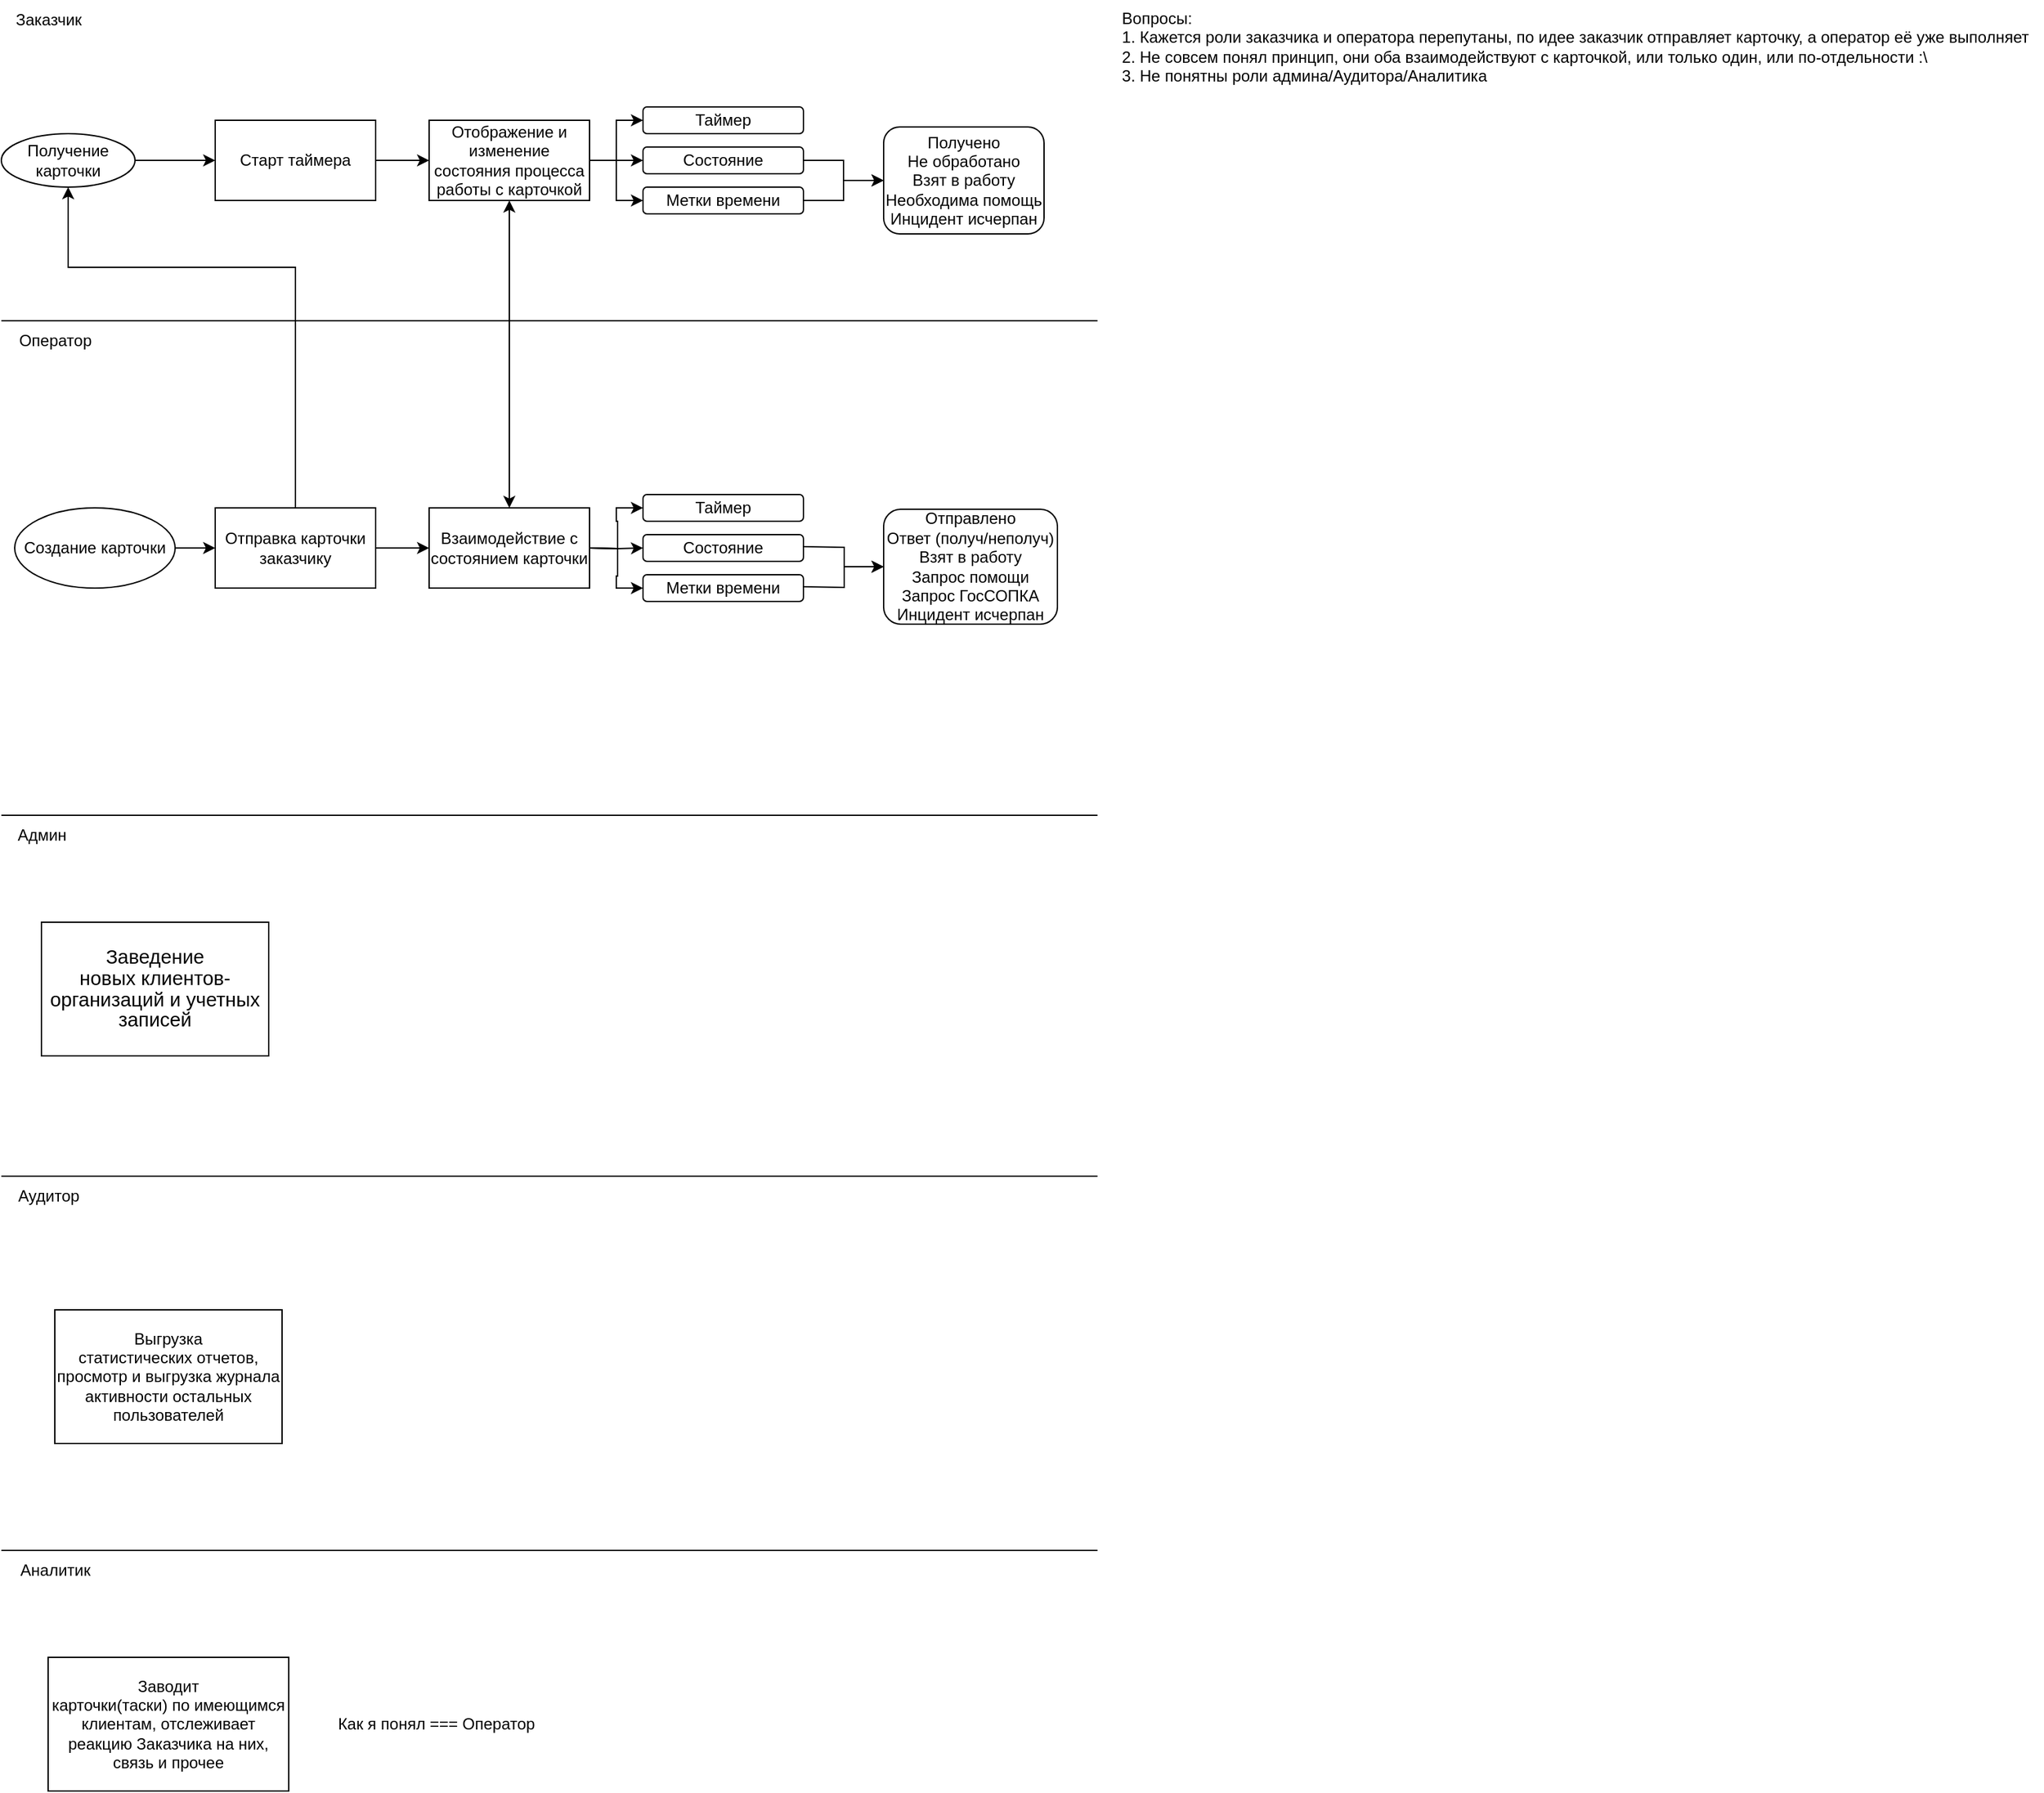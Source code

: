 <mxfile version="20.3.7" type="github">
  <diagram id="lrh9cIIfdQkIiiLpiN_x" name="Страница 1">
    <mxGraphModel dx="1749" dy="842" grid="1" gridSize="10" guides="1" tooltips="1" connect="1" arrows="1" fold="1" page="1" pageScale="1" pageWidth="827" pageHeight="1169" math="0" shadow="0">
      <root>
        <mxCell id="0" />
        <mxCell id="1" parent="0" />
        <mxCell id="9FSAiUTRPBrZWnZ8ny78-6" value="" style="endArrow=none;html=1;rounded=0;" edge="1" parent="1">
          <mxGeometry width="50" height="50" relative="1" as="geometry">
            <mxPoint y="240" as="sourcePoint" />
            <mxPoint x="820" y="240" as="targetPoint" />
          </mxGeometry>
        </mxCell>
        <mxCell id="9FSAiUTRPBrZWnZ8ny78-7" value="" style="endArrow=none;html=1;rounded=0;" edge="1" parent="1">
          <mxGeometry width="50" height="50" relative="1" as="geometry">
            <mxPoint y="610" as="sourcePoint" />
            <mxPoint x="820" y="610" as="targetPoint" />
          </mxGeometry>
        </mxCell>
        <mxCell id="9FSAiUTRPBrZWnZ8ny78-8" value="Заказчик" style="text;html=1;align=center;verticalAlign=middle;resizable=0;points=[];autosize=1;strokeColor=none;fillColor=none;" vertex="1" parent="1">
          <mxGeometry width="70" height="30" as="geometry" />
        </mxCell>
        <mxCell id="9FSAiUTRPBrZWnZ8ny78-9" value="Оператор" style="text;html=1;align=center;verticalAlign=middle;resizable=0;points=[];autosize=1;strokeColor=none;fillColor=none;" vertex="1" parent="1">
          <mxGeometry y="240" width="80" height="30" as="geometry" />
        </mxCell>
        <mxCell id="9FSAiUTRPBrZWnZ8ny78-10" value="Админ" style="text;html=1;align=center;verticalAlign=middle;resizable=0;points=[];autosize=1;strokeColor=none;fillColor=none;" vertex="1" parent="1">
          <mxGeometry y="610" width="60" height="30" as="geometry" />
        </mxCell>
        <mxCell id="9FSAiUTRPBrZWnZ8ny78-11" value="" style="endArrow=none;html=1;rounded=0;" edge="1" parent="1">
          <mxGeometry width="50" height="50" relative="1" as="geometry">
            <mxPoint y="880" as="sourcePoint" />
            <mxPoint x="820" y="880" as="targetPoint" />
          </mxGeometry>
        </mxCell>
        <mxCell id="9FSAiUTRPBrZWnZ8ny78-12" value="Аудитор" style="text;html=1;align=center;verticalAlign=middle;resizable=0;points=[];autosize=1;strokeColor=none;fillColor=none;" vertex="1" parent="1">
          <mxGeometry y="880" width="70" height="30" as="geometry" />
        </mxCell>
        <mxCell id="9FSAiUTRPBrZWnZ8ny78-13" value="" style="endArrow=none;html=1;rounded=0;" edge="1" parent="1">
          <mxGeometry width="50" height="50" relative="1" as="geometry">
            <mxPoint y="1160" as="sourcePoint" />
            <mxPoint x="820" y="1160" as="targetPoint" />
          </mxGeometry>
        </mxCell>
        <mxCell id="9FSAiUTRPBrZWnZ8ny78-14" value="Аналитик" style="text;html=1;align=center;verticalAlign=middle;resizable=0;points=[];autosize=1;strokeColor=none;fillColor=none;" vertex="1" parent="1">
          <mxGeometry y="1160" width="80" height="30" as="geometry" />
        </mxCell>
        <mxCell id="9FSAiUTRPBrZWnZ8ny78-24" style="edgeStyle=orthogonalEdgeStyle;rounded=0;orthogonalLoop=1;jettySize=auto;html=1;entryX=0;entryY=0.5;entryDx=0;entryDy=0;" edge="1" parent="1" source="9FSAiUTRPBrZWnZ8ny78-18" target="9FSAiUTRPBrZWnZ8ny78-19">
          <mxGeometry relative="1" as="geometry" />
        </mxCell>
        <mxCell id="9FSAiUTRPBrZWnZ8ny78-18" value="Получение карточки" style="ellipse;whiteSpace=wrap;html=1;" vertex="1" parent="1">
          <mxGeometry y="100" width="100" height="40" as="geometry" />
        </mxCell>
        <mxCell id="9FSAiUTRPBrZWnZ8ny78-28" style="edgeStyle=orthogonalEdgeStyle;rounded=0;orthogonalLoop=1;jettySize=auto;html=1;" edge="1" parent="1" source="9FSAiUTRPBrZWnZ8ny78-19" target="9FSAiUTRPBrZWnZ8ny78-27">
          <mxGeometry relative="1" as="geometry" />
        </mxCell>
        <mxCell id="9FSAiUTRPBrZWnZ8ny78-19" value="Старт таймера" style="rounded=0;whiteSpace=wrap;html=1;" vertex="1" parent="1">
          <mxGeometry x="160" y="90" width="120" height="60" as="geometry" />
        </mxCell>
        <mxCell id="9FSAiUTRPBrZWnZ8ny78-22" style="edgeStyle=orthogonalEdgeStyle;rounded=0;orthogonalLoop=1;jettySize=auto;html=1;entryX=0;entryY=0.5;entryDx=0;entryDy=0;" edge="1" parent="1" source="9FSAiUTRPBrZWnZ8ny78-20" target="9FSAiUTRPBrZWnZ8ny78-21">
          <mxGeometry relative="1" as="geometry" />
        </mxCell>
        <mxCell id="9FSAiUTRPBrZWnZ8ny78-20" value="Создание карточки" style="ellipse;whiteSpace=wrap;html=1;" vertex="1" parent="1">
          <mxGeometry x="10" y="380" width="120" height="60" as="geometry" />
        </mxCell>
        <mxCell id="9FSAiUTRPBrZWnZ8ny78-23" style="edgeStyle=orthogonalEdgeStyle;rounded=0;orthogonalLoop=1;jettySize=auto;html=1;entryX=0.5;entryY=1;entryDx=0;entryDy=0;" edge="1" parent="1" source="9FSAiUTRPBrZWnZ8ny78-21" target="9FSAiUTRPBrZWnZ8ny78-18">
          <mxGeometry relative="1" as="geometry">
            <Array as="points">
              <mxPoint x="220" y="200" />
              <mxPoint x="50" y="200" />
            </Array>
          </mxGeometry>
        </mxCell>
        <mxCell id="9FSAiUTRPBrZWnZ8ny78-29" style="edgeStyle=orthogonalEdgeStyle;rounded=0;orthogonalLoop=1;jettySize=auto;html=1;entryX=0;entryY=0.5;entryDx=0;entryDy=0;" edge="1" parent="1" source="9FSAiUTRPBrZWnZ8ny78-21" target="9FSAiUTRPBrZWnZ8ny78-25">
          <mxGeometry relative="1" as="geometry" />
        </mxCell>
        <mxCell id="9FSAiUTRPBrZWnZ8ny78-21" value="Отправка карточки заказчику" style="rounded=0;whiteSpace=wrap;html=1;" vertex="1" parent="1">
          <mxGeometry x="160" y="380" width="120" height="60" as="geometry" />
        </mxCell>
        <mxCell id="9FSAiUTRPBrZWnZ8ny78-25" value="Взаимодействие с состоянием карточки" style="rounded=0;whiteSpace=wrap;html=1;" vertex="1" parent="1">
          <mxGeometry x="320" y="380" width="120" height="60" as="geometry" />
        </mxCell>
        <mxCell id="9FSAiUTRPBrZWnZ8ny78-26" value="&lt;div style=&quot;text-align: left;&quot;&gt;&lt;span style=&quot;background-color: initial;&quot;&gt;Вопросы:&lt;/span&gt;&lt;/div&gt;1. Кажется роли заказчика и оператора перепутаны, по идее заказчик отправляет карточку, а оператор её уже выполняет&lt;br&gt;&lt;div style=&quot;text-align: left;&quot;&gt;&lt;span style=&quot;background-color: initial;&quot;&gt;2. Не совсем понял принцип, они оба взаимодействуют с карточкой, или только один, или по-отдельности :\&lt;/span&gt;&lt;/div&gt;&lt;div style=&quot;text-align: left;&quot;&gt;&lt;span style=&quot;background-color: initial;&quot;&gt;3. Не понятны роли админа/Аудитора/Аналитика&lt;/span&gt;&lt;/div&gt;" style="text;html=1;align=center;verticalAlign=middle;resizable=0;points=[];autosize=1;strokeColor=none;fillColor=none;" vertex="1" parent="1">
          <mxGeometry x="827" width="700" height="70" as="geometry" />
        </mxCell>
        <mxCell id="9FSAiUTRPBrZWnZ8ny78-40" style="edgeStyle=orthogonalEdgeStyle;rounded=0;orthogonalLoop=1;jettySize=auto;html=1;exitX=1;exitY=0.5;exitDx=0;exitDy=0;entryX=0;entryY=0.5;entryDx=0;entryDy=0;" edge="1" parent="1" source="9FSAiUTRPBrZWnZ8ny78-27" target="9FSAiUTRPBrZWnZ8ny78-36">
          <mxGeometry relative="1" as="geometry" />
        </mxCell>
        <mxCell id="9FSAiUTRPBrZWnZ8ny78-41" style="edgeStyle=orthogonalEdgeStyle;rounded=0;orthogonalLoop=1;jettySize=auto;html=1;exitX=1;exitY=0.5;exitDx=0;exitDy=0;entryX=0;entryY=0.5;entryDx=0;entryDy=0;" edge="1" parent="1" source="9FSAiUTRPBrZWnZ8ny78-27" target="9FSAiUTRPBrZWnZ8ny78-38">
          <mxGeometry relative="1" as="geometry" />
        </mxCell>
        <mxCell id="9FSAiUTRPBrZWnZ8ny78-42" style="edgeStyle=orthogonalEdgeStyle;rounded=0;orthogonalLoop=1;jettySize=auto;html=1;entryX=0;entryY=0.5;entryDx=0;entryDy=0;" edge="1" parent="1" source="9FSAiUTRPBrZWnZ8ny78-27" target="9FSAiUTRPBrZWnZ8ny78-37">
          <mxGeometry relative="1" as="geometry" />
        </mxCell>
        <mxCell id="9FSAiUTRPBrZWnZ8ny78-27" value="Отображение и изменение состояния процесса работы с карточкой" style="rounded=0;whiteSpace=wrap;html=1;" vertex="1" parent="1">
          <mxGeometry x="320" y="90" width="120" height="60" as="geometry" />
        </mxCell>
        <mxCell id="9FSAiUTRPBrZWnZ8ny78-31" value="" style="endArrow=classic;startArrow=classic;html=1;rounded=0;entryX=0.5;entryY=1;entryDx=0;entryDy=0;exitX=0.5;exitY=0;exitDx=0;exitDy=0;" edge="1" parent="1" source="9FSAiUTRPBrZWnZ8ny78-25" target="9FSAiUTRPBrZWnZ8ny78-27">
          <mxGeometry width="50" height="50" relative="1" as="geometry">
            <mxPoint x="390" y="260" as="sourcePoint" />
            <mxPoint x="440" y="210" as="targetPoint" />
          </mxGeometry>
        </mxCell>
        <mxCell id="9FSAiUTRPBrZWnZ8ny78-32" value="&lt;span style=&quot;font-size:11.0pt;line-height:107%;&lt;br/&gt;font-family:&amp;quot;Calibri&amp;quot;,sans-serif;mso-ascii-theme-font:minor-latin;mso-fareast-font-family:&lt;br/&gt;Calibri;mso-fareast-theme-font:minor-latin;mso-hansi-theme-font:minor-latin;&lt;br/&gt;mso-bidi-font-family:&amp;quot;Times New Roman&amp;quot;;mso-bidi-theme-font:minor-bidi;&lt;br/&gt;mso-ansi-language:RU;mso-fareast-language:EN-US;mso-bidi-language:AR-SA&quot;&gt;Заведение&lt;br/&gt;новых клиентов-организаций и учетных записей&lt;/span&gt;" style="whiteSpace=wrap;html=1;" vertex="1" parent="1">
          <mxGeometry x="30" y="690" width="170" height="100" as="geometry" />
        </mxCell>
        <mxCell id="9FSAiUTRPBrZWnZ8ny78-33" value="&lt;span&gt;Выгрузка&lt;br&gt;статистических отчетов, просмотр и выгрузка журнала активности остальных&lt;br&gt;пользователей&lt;/span&gt;" style="whiteSpace=wrap;html=1;" vertex="1" parent="1">
          <mxGeometry x="40" y="980" width="170" height="100" as="geometry" />
        </mxCell>
        <mxCell id="9FSAiUTRPBrZWnZ8ny78-34" value="&lt;span&gt;Заводит&lt;br&gt;карточки(таски) по имеющимся клиентам, отслеживает реакцию Заказчика на них,&lt;br&gt;связь и прочее&lt;/span&gt;" style="whiteSpace=wrap;html=1;" vertex="1" parent="1">
          <mxGeometry x="35" y="1240" width="180" height="100" as="geometry" />
        </mxCell>
        <mxCell id="9FSAiUTRPBrZWnZ8ny78-35" value="Как я понял === Оператор" style="text;html=1;align=center;verticalAlign=middle;resizable=0;points=[];autosize=1;strokeColor=none;fillColor=none;" vertex="1" parent="1">
          <mxGeometry x="240" y="1275" width="170" height="30" as="geometry" />
        </mxCell>
        <mxCell id="9FSAiUTRPBrZWnZ8ny78-36" value="Таймер" style="rounded=1;whiteSpace=wrap;html=1;" vertex="1" parent="1">
          <mxGeometry x="480" y="80" width="120" height="20" as="geometry" />
        </mxCell>
        <mxCell id="9FSAiUTRPBrZWnZ8ny78-46" style="edgeStyle=orthogonalEdgeStyle;rounded=0;orthogonalLoop=1;jettySize=auto;html=1;entryX=0;entryY=0.5;entryDx=0;entryDy=0;" edge="1" parent="1" source="9FSAiUTRPBrZWnZ8ny78-37" target="9FSAiUTRPBrZWnZ8ny78-44">
          <mxGeometry relative="1" as="geometry" />
        </mxCell>
        <mxCell id="9FSAiUTRPBrZWnZ8ny78-37" value="Метки времени" style="rounded=1;whiteSpace=wrap;html=1;" vertex="1" parent="1">
          <mxGeometry x="480" y="140" width="120" height="20" as="geometry" />
        </mxCell>
        <mxCell id="9FSAiUTRPBrZWnZ8ny78-45" style="edgeStyle=orthogonalEdgeStyle;rounded=0;orthogonalLoop=1;jettySize=auto;html=1;entryX=0;entryY=0.5;entryDx=0;entryDy=0;" edge="1" parent="1" source="9FSAiUTRPBrZWnZ8ny78-38" target="9FSAiUTRPBrZWnZ8ny78-44">
          <mxGeometry relative="1" as="geometry" />
        </mxCell>
        <mxCell id="9FSAiUTRPBrZWnZ8ny78-38" value="Состояние" style="rounded=1;whiteSpace=wrap;html=1;" vertex="1" parent="1">
          <mxGeometry x="480" y="110" width="120" height="20" as="geometry" />
        </mxCell>
        <mxCell id="9FSAiUTRPBrZWnZ8ny78-44" value="Получено&lt;br&gt;Не обработано&lt;br&gt;Взят в работу&lt;br&gt;Необходима помощь&lt;br&gt;Инцидент исчерпан" style="rounded=1;whiteSpace=wrap;html=1;" vertex="1" parent="1">
          <mxGeometry x="660" y="95" width="120" height="80" as="geometry" />
        </mxCell>
        <mxCell id="9FSAiUTRPBrZWnZ8ny78-52" style="edgeStyle=orthogonalEdgeStyle;rounded=0;orthogonalLoop=1;jettySize=auto;html=1;exitX=1;exitY=0.5;exitDx=0;exitDy=0;entryX=0;entryY=0.5;entryDx=0;entryDy=0;" edge="1" parent="1" target="9FSAiUTRPBrZWnZ8ny78-55">
          <mxGeometry relative="1" as="geometry">
            <mxPoint x="440.0" y="410" as="sourcePoint" />
          </mxGeometry>
        </mxCell>
        <mxCell id="9FSAiUTRPBrZWnZ8ny78-53" style="edgeStyle=orthogonalEdgeStyle;rounded=0;orthogonalLoop=1;jettySize=auto;html=1;exitX=1;exitY=0.5;exitDx=0;exitDy=0;entryX=0;entryY=0.5;entryDx=0;entryDy=0;" edge="1" parent="1" target="9FSAiUTRPBrZWnZ8ny78-57">
          <mxGeometry relative="1" as="geometry">
            <mxPoint x="440.0" y="410" as="sourcePoint" />
          </mxGeometry>
        </mxCell>
        <mxCell id="9FSAiUTRPBrZWnZ8ny78-54" style="edgeStyle=orthogonalEdgeStyle;rounded=0;orthogonalLoop=1;jettySize=auto;html=1;entryX=0;entryY=0.5;entryDx=0;entryDy=0;" edge="1" parent="1" target="9FSAiUTRPBrZWnZ8ny78-56">
          <mxGeometry relative="1" as="geometry">
            <mxPoint x="440.0" y="410.037" as="sourcePoint" />
          </mxGeometry>
        </mxCell>
        <mxCell id="9FSAiUTRPBrZWnZ8ny78-55" value="Таймер" style="rounded=1;whiteSpace=wrap;html=1;" vertex="1" parent="1">
          <mxGeometry x="480" y="370" width="120" height="20" as="geometry" />
        </mxCell>
        <mxCell id="9FSAiUTRPBrZWnZ8ny78-56" value="Метки времени" style="rounded=1;whiteSpace=wrap;html=1;" vertex="1" parent="1">
          <mxGeometry x="480" y="430" width="120" height="20" as="geometry" />
        </mxCell>
        <mxCell id="9FSAiUTRPBrZWnZ8ny78-57" value="Состояние" style="rounded=1;whiteSpace=wrap;html=1;" vertex="1" parent="1">
          <mxGeometry x="480" y="400" width="120" height="20" as="geometry" />
        </mxCell>
        <mxCell id="9FSAiUTRPBrZWnZ8ny78-58" style="edgeStyle=orthogonalEdgeStyle;rounded=0;orthogonalLoop=1;jettySize=auto;html=1;entryX=0;entryY=0.5;entryDx=0;entryDy=0;" edge="1" parent="1" target="9FSAiUTRPBrZWnZ8ny78-60">
          <mxGeometry relative="1" as="geometry">
            <mxPoint x="600.0" y="439.037" as="sourcePoint" />
          </mxGeometry>
        </mxCell>
        <mxCell id="9FSAiUTRPBrZWnZ8ny78-59" style="edgeStyle=orthogonalEdgeStyle;rounded=0;orthogonalLoop=1;jettySize=auto;html=1;entryX=0;entryY=0.5;entryDx=0;entryDy=0;" edge="1" parent="1" target="9FSAiUTRPBrZWnZ8ny78-60">
          <mxGeometry relative="1" as="geometry">
            <mxPoint x="600.0" y="409.037" as="sourcePoint" />
          </mxGeometry>
        </mxCell>
        <mxCell id="9FSAiUTRPBrZWnZ8ny78-60" value="Отправлено&lt;br&gt;Ответ (получ/неполуч)&lt;br&gt;Взят в работу&lt;br&gt;Запрос помощи&lt;br&gt;Запрос ГосСОПКА&lt;br&gt;Инцидент исчерпан" style="rounded=1;whiteSpace=wrap;html=1;" vertex="1" parent="1">
          <mxGeometry x="660" y="381" width="130" height="86" as="geometry" />
        </mxCell>
      </root>
    </mxGraphModel>
  </diagram>
</mxfile>
